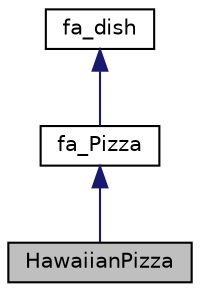 digraph "HawaiianPizza"
{
 // LATEX_PDF_SIZE
  edge [fontname="Helvetica",fontsize="10",labelfontname="Helvetica",labelfontsize="10"];
  node [fontname="Helvetica",fontsize="10",shape=record];
  Node1 [label="HawaiianPizza",height=0.2,width=0.4,color="black", fillcolor="grey75", style="filled", fontcolor="black",tooltip="Concrete class representing a Hawaiian Pizza."];
  Node2 -> Node1 [dir="back",color="midnightblue",fontsize="10",style="solid",fontname="Helvetica"];
  Node2 [label="fa_Pizza",height=0.2,width=0.4,color="black", fillcolor="white", style="filled",URL="$classfa__Pizza.html",tooltip="Abstract class representing a generic pizza dish."];
  Node3 -> Node2 [dir="back",color="midnightblue",fontsize="10",style="solid",fontname="Helvetica"];
  Node3 [label="fa_dish",height=0.2,width=0.4,color="black", fillcolor="white", style="filled",URL="$classfa__dish.html",tooltip="Abstract class representing a dish with customizable components."];
}
